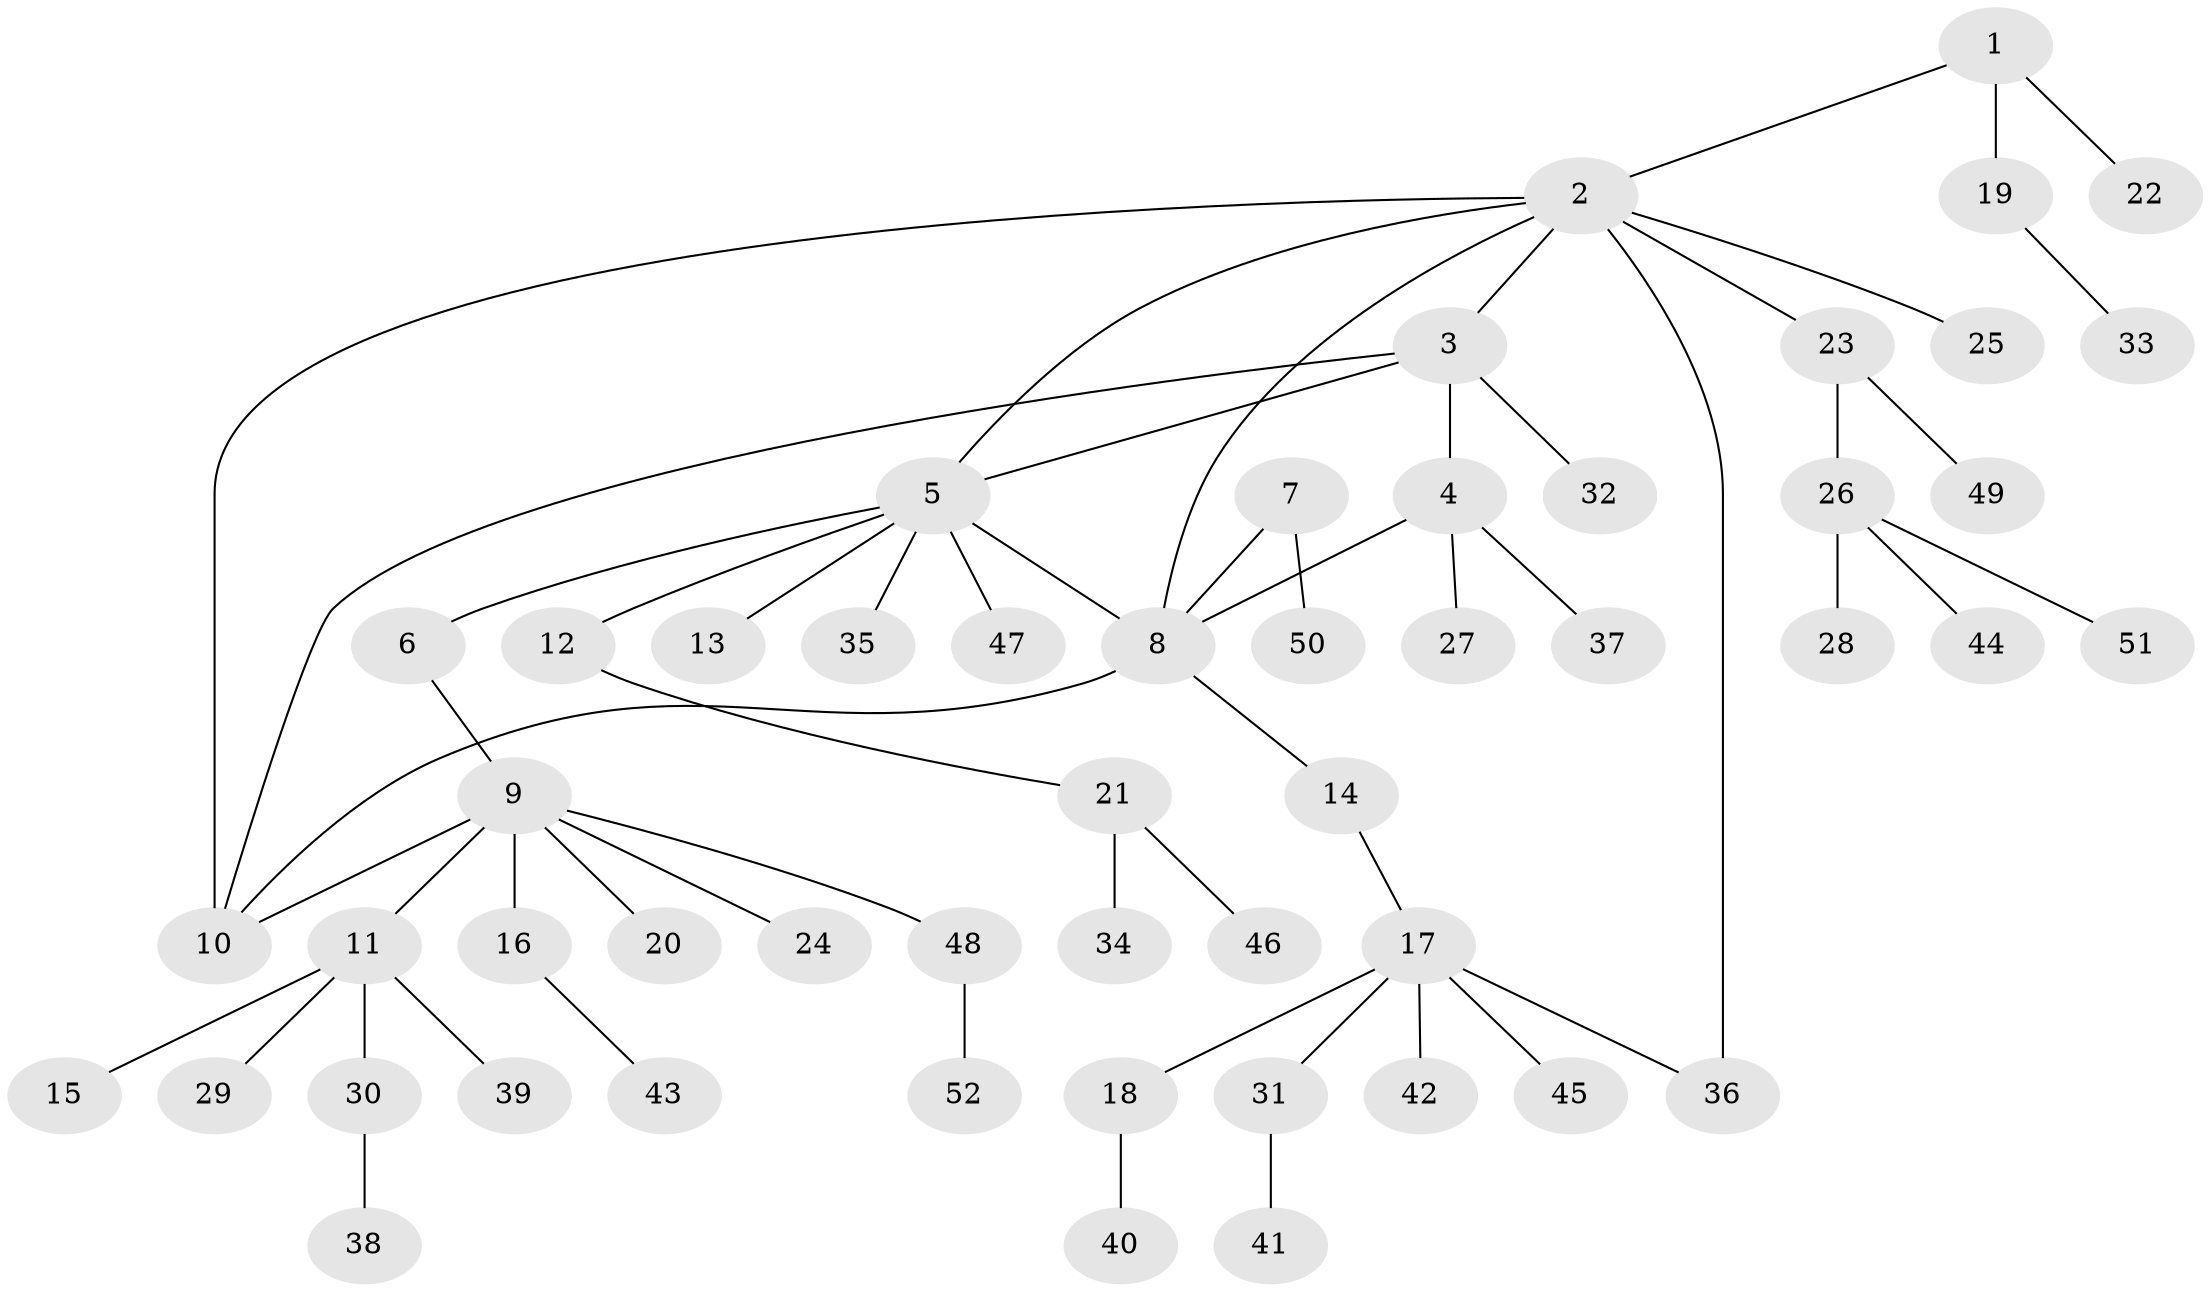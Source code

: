 // coarse degree distribution, {3: 0.038461538461538464, 6: 0.07692307692307693, 9: 0.038461538461538464, 2: 0.07692307692307693, 1: 0.7307692307692307, 5: 0.038461538461538464}
// Generated by graph-tools (version 1.1) at 2025/59/03/04/25 21:59:03]
// undirected, 52 vertices, 58 edges
graph export_dot {
graph [start="1"]
  node [color=gray90,style=filled];
  1;
  2;
  3;
  4;
  5;
  6;
  7;
  8;
  9;
  10;
  11;
  12;
  13;
  14;
  15;
  16;
  17;
  18;
  19;
  20;
  21;
  22;
  23;
  24;
  25;
  26;
  27;
  28;
  29;
  30;
  31;
  32;
  33;
  34;
  35;
  36;
  37;
  38;
  39;
  40;
  41;
  42;
  43;
  44;
  45;
  46;
  47;
  48;
  49;
  50;
  51;
  52;
  1 -- 2;
  1 -- 19;
  1 -- 22;
  2 -- 3;
  2 -- 5;
  2 -- 8;
  2 -- 10;
  2 -- 23;
  2 -- 25;
  2 -- 36;
  3 -- 4;
  3 -- 5;
  3 -- 10;
  3 -- 32;
  4 -- 8;
  4 -- 27;
  4 -- 37;
  5 -- 6;
  5 -- 8;
  5 -- 12;
  5 -- 13;
  5 -- 35;
  5 -- 47;
  6 -- 9;
  7 -- 8;
  7 -- 50;
  8 -- 10;
  8 -- 14;
  9 -- 10;
  9 -- 11;
  9 -- 16;
  9 -- 20;
  9 -- 24;
  9 -- 48;
  11 -- 15;
  11 -- 29;
  11 -- 30;
  11 -- 39;
  12 -- 21;
  14 -- 17;
  16 -- 43;
  17 -- 18;
  17 -- 31;
  17 -- 36;
  17 -- 42;
  17 -- 45;
  18 -- 40;
  19 -- 33;
  21 -- 34;
  21 -- 46;
  23 -- 26;
  23 -- 49;
  26 -- 28;
  26 -- 44;
  26 -- 51;
  30 -- 38;
  31 -- 41;
  48 -- 52;
}
